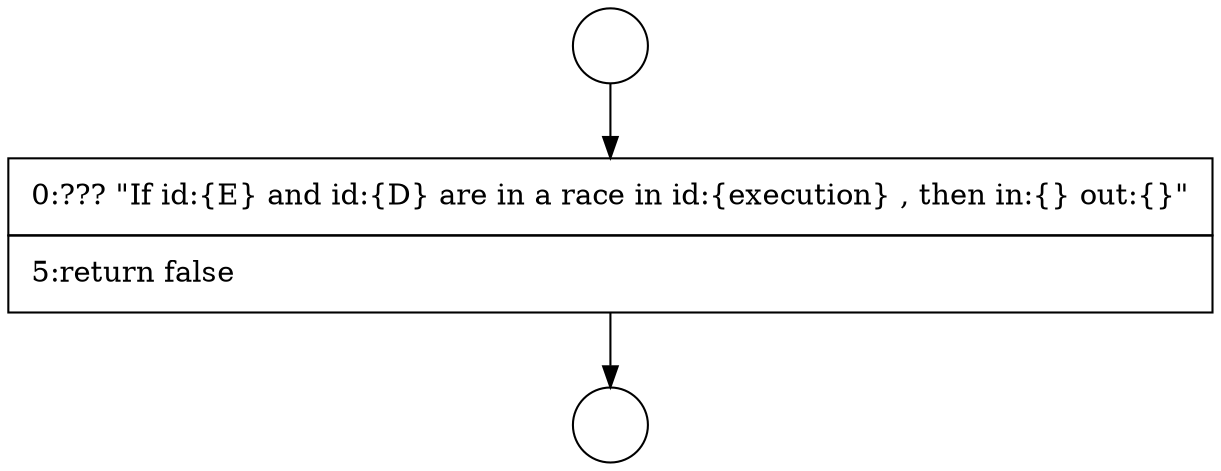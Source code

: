 digraph {
  node19664 [shape=circle label=" " color="black" fillcolor="white" style=filled]
  node19666 [shape=none, margin=0, label=<<font color="black">
    <table border="0" cellborder="1" cellspacing="0" cellpadding="10">
      <tr><td align="left">0:??? &quot;If id:{E} and id:{D} are in a race in id:{execution} , then in:{} out:{}&quot;</td></tr>
      <tr><td align="left">5:return false</td></tr>
    </table>
  </font>> color="black" fillcolor="white" style=filled]
  node19665 [shape=circle label=" " color="black" fillcolor="white" style=filled]
  node19664 -> node19666 [ color="black"]
  node19666 -> node19665 [ color="black"]
}
